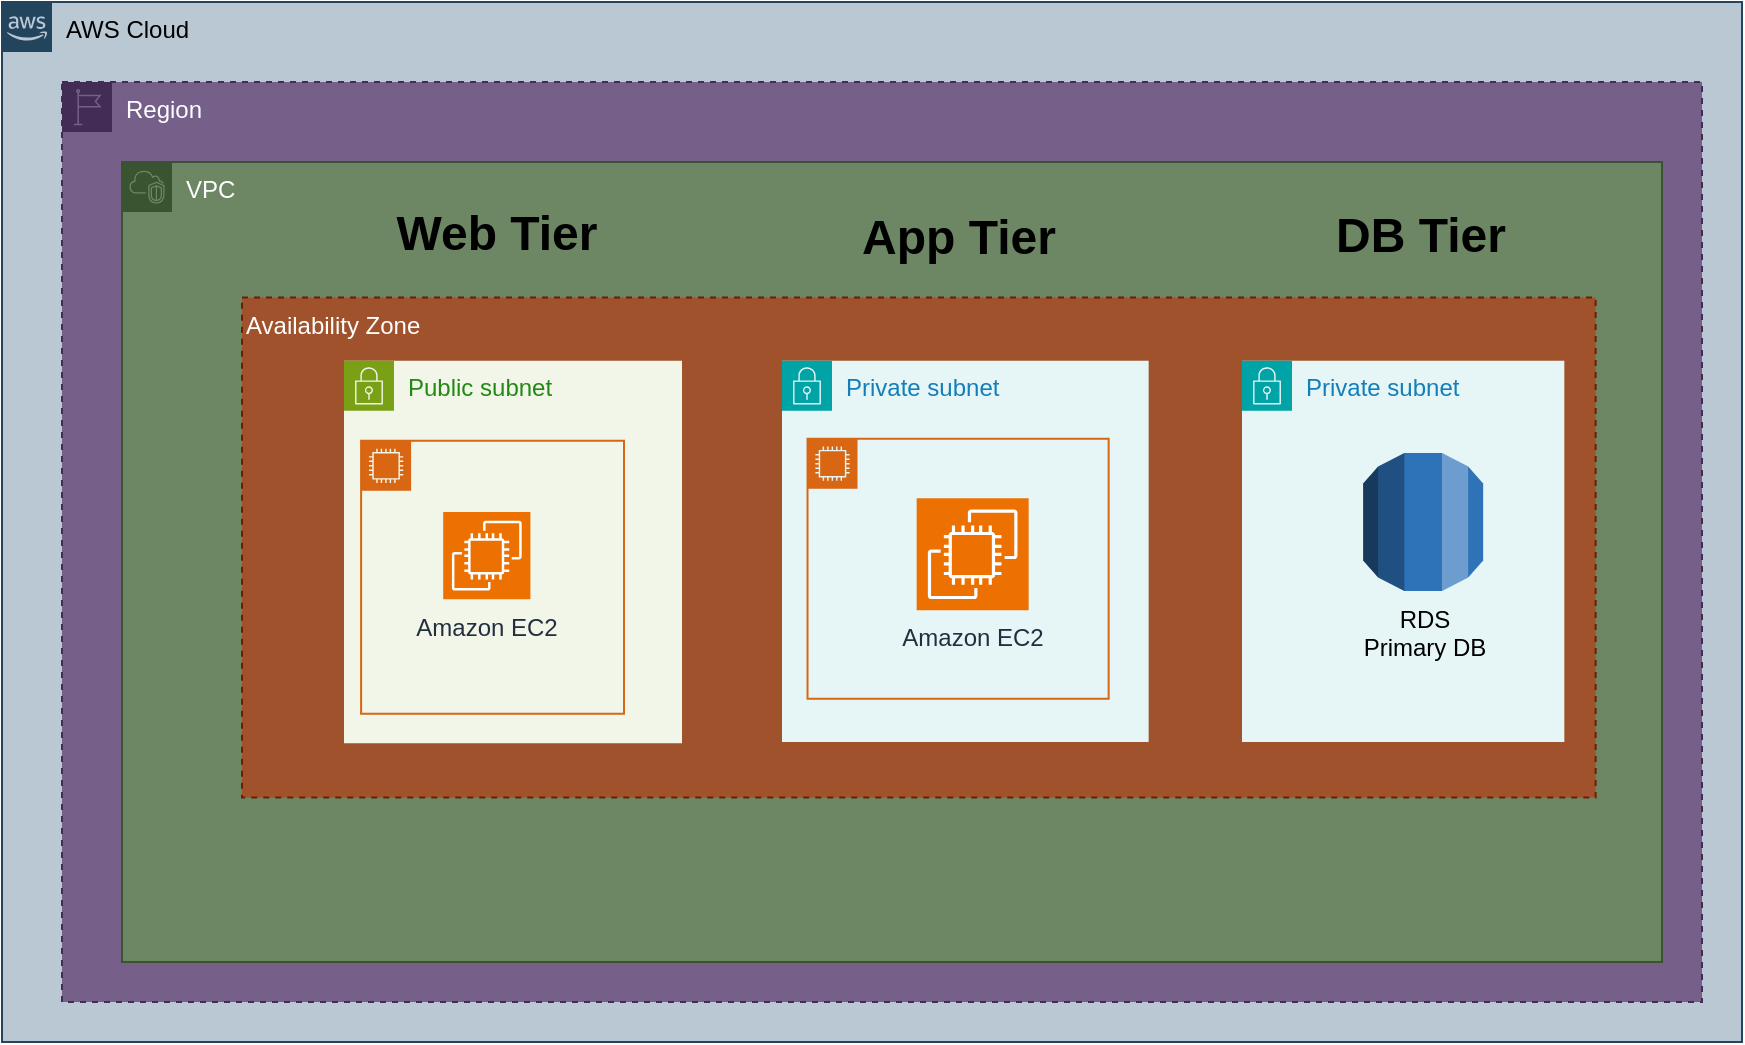 <mxfile version="26.2.5">
  <diagram id="Ht1M8jgEwFfnCIfOTk4-" name="Page-1">
    <mxGraphModel dx="948" dy="515" grid="1" gridSize="10" guides="1" tooltips="1" connect="1" arrows="1" fold="1" page="1" pageScale="1" pageWidth="1169" pageHeight="827" math="0" shadow="0">
      <root>
        <mxCell id="0" />
        <mxCell id="1" parent="0" />
        <mxCell id="5SgZXuhHgY7JFi6Utp-u-1" value="AWS Cloud" style="points=[[0,0],[0.25,0],[0.5,0],[0.75,0],[1,0],[1,0.25],[1,0.5],[1,0.75],[1,1],[0.75,1],[0.5,1],[0.25,1],[0,1],[0,0.75],[0,0.5],[0,0.25]];outlineConnect=0;html=1;whiteSpace=wrap;fontSize=12;fontStyle=0;container=0;pointerEvents=0;collapsible=0;recursiveResize=0;shape=mxgraph.aws4.group;grIcon=mxgraph.aws4.group_aws_cloud_alt;strokeColor=#23445d;fillColor=#bac8d3;verticalAlign=top;align=left;spacingLeft=30;dashed=0;fillStyle=auto;" parent="1" vertex="1">
          <mxGeometry x="260" y="240" width="870" height="520" as="geometry" />
        </mxCell>
        <mxCell id="5SgZXuhHgY7JFi6Utp-u-3" value="Region" style="points=[[0,0],[0.25,0],[0.5,0],[0.75,0],[1,0],[1,0.25],[1,0.5],[1,0.75],[1,1],[0.75,1],[0.5,1],[0.25,1],[0,1],[0,0.75],[0,0.5],[0,0.25]];outlineConnect=0;html=1;whiteSpace=wrap;fontSize=12;fontStyle=0;container=0;pointerEvents=0;collapsible=0;recursiveResize=0;shape=mxgraph.aws4.group;grIcon=mxgraph.aws4.group_region;strokeColor=#432D57;fillColor=#76608a;verticalAlign=top;align=left;spacingLeft=30;fontColor=#ffffff;dashed=1;" parent="1" vertex="1">
          <mxGeometry x="290" y="280" width="820" height="460" as="geometry" />
        </mxCell>
        <mxCell id="5SgZXuhHgY7JFi6Utp-u-4" value="VPC" style="points=[[0,0],[0.25,0],[0.5,0],[0.75,0],[1,0],[1,0.25],[1,0.5],[1,0.75],[1,1],[0.75,1],[0.5,1],[0.25,1],[0,1],[0,0.75],[0,0.5],[0,0.25]];outlineConnect=0;html=1;whiteSpace=wrap;fontSize=12;fontStyle=0;container=0;pointerEvents=0;collapsible=0;recursiveResize=0;shape=mxgraph.aws4.group;grIcon=mxgraph.aws4.group_vpc2;strokeColor=#3A5431;fillColor=#6d8764;verticalAlign=top;align=left;spacingLeft=30;fontColor=#ffffff;dashed=0;" parent="1" vertex="1">
          <mxGeometry x="320" y="320" width="770" height="400" as="geometry" />
        </mxCell>
        <mxCell id="5SgZXuhHgY7JFi6Utp-u-6" value="Availability Zone" style="fillColor=#a0522d;strokeColor=#6D1F00;dashed=1;verticalAlign=top;fontStyle=0;fontColor=#ffffff;whiteSpace=wrap;html=1;movable=1;resizable=1;rotatable=1;deletable=1;editable=1;locked=0;connectable=1;container=0;align=left;" parent="1" vertex="1">
          <mxGeometry x="380" y="387.79" width="676.82" height="250" as="geometry" />
        </mxCell>
        <mxCell id="5SgZXuhHgY7JFi6Utp-u-33" value="Private subnet" style="points=[[0,0],[0.25,0],[0.5,0],[0.75,0],[1,0],[1,0.25],[1,0.5],[1,0.75],[1,1],[0.75,1],[0.5,1],[0.25,1],[0,1],[0,0.75],[0,0.5],[0,0.25]];outlineConnect=0;gradientColor=none;html=1;whiteSpace=wrap;fontSize=12;fontStyle=0;container=0;pointerEvents=0;collapsible=0;recursiveResize=0;shape=mxgraph.aws4.group;grIcon=mxgraph.aws4.group_security_group;grStroke=0;strokeColor=#00A4A6;fillColor=#E6F6F7;verticalAlign=top;align=left;spacingLeft=30;fontColor=#147EBA;dashed=0;" parent="1" vertex="1">
          <mxGeometry x="880" y="419.41" width="161.16" height="190.59" as="geometry" />
        </mxCell>
        <mxCell id="5SgZXuhHgY7JFi6Utp-u-34" value="RDS&lt;div&gt;Primary DB&lt;/div&gt;" style="outlineConnect=0;dashed=0;verticalLabelPosition=bottom;verticalAlign=top;align=center;html=1;shape=mxgraph.aws3.rds;fillColor=#2E73B8;gradientColor=none;container=0;" parent="1" vertex="1">
          <mxGeometry x="940.58" y="465.441" width="60" height="69.118" as="geometry" />
        </mxCell>
        <mxCell id="5SgZXuhHgY7JFi6Utp-u-17" value="Private subnet" style="points=[[0,0],[0.25,0],[0.5,0],[0.75,0],[1,0],[1,0.25],[1,0.5],[1,0.75],[1,1],[0.75,1],[0.5,1],[0.25,1],[0,1],[0,0.75],[0,0.5],[0,0.25]];outlineConnect=0;gradientColor=none;html=1;whiteSpace=wrap;fontSize=12;fontStyle=0;container=0;pointerEvents=0;collapsible=0;recursiveResize=0;shape=mxgraph.aws4.group;grIcon=mxgraph.aws4.group_security_group;grStroke=0;strokeColor=#00A4A6;fillColor=#E6F6F7;verticalAlign=top;align=left;spacingLeft=30;fontColor=#147EBA;dashed=0;" parent="1" vertex="1">
          <mxGeometry x="650" y="419.41" width="183.33" height="190.59" as="geometry" />
        </mxCell>
        <mxCell id="5SgZXuhHgY7JFi6Utp-u-18" value="" style="points=[[0,0],[0.25,0],[0.5,0],[0.75,0],[1,0],[1,0.25],[1,0.5],[1,0.75],[1,1],[0.75,1],[0.5,1],[0.25,1],[0,1],[0,0.75],[0,0.5],[0,0.25]];outlineConnect=0;gradientColor=none;html=1;whiteSpace=wrap;fontSize=12;fontStyle=0;container=0;pointerEvents=0;collapsible=0;recursiveResize=0;shape=mxgraph.aws4.group;grIcon=mxgraph.aws4.group_ec2_instance_contents;strokeColor=#D86613;fillColor=none;verticalAlign=top;align=left;spacingLeft=30;fontColor=#D86613;dashed=0;" parent="1" vertex="1">
          <mxGeometry x="662.76" y="458.36" width="150.57" height="130" as="geometry" />
        </mxCell>
        <object label="Amazon EC2" id="5SgZXuhHgY7JFi6Utp-u-19">
          <mxCell style="sketch=0;points=[[0,0,0],[0.25,0,0],[0.5,0,0],[0.75,0,0],[1,0,0],[0,1,0],[0.25,1,0],[0.5,1,0],[0.75,1,0],[1,1,0],[0,0.25,0],[0,0.5,0],[0,0.75,0],[1,0.25,0],[1,0.5,0],[1,0.75,0]];outlineConnect=0;fontColor=#232F3E;fillColor=#ED7100;strokeColor=#ffffff;dashed=0;verticalLabelPosition=bottom;verticalAlign=top;align=center;html=1;fontSize=12;fontStyle=0;aspect=fixed;shape=mxgraph.aws4.resourceIcon;resIcon=mxgraph.aws4.ec2;container=0;" parent="1" vertex="1">
            <mxGeometry x="717.33" y="488.15" width="56" height="56" as="geometry" />
          </mxCell>
        </object>
        <mxCell id="5SgZXuhHgY7JFi6Utp-u-35" value="Web Tier" style="text;strokeColor=none;fillColor=none;html=1;fontSize=24;fontStyle=1;verticalAlign=middle;align=center;container=0;flipH=0;flipV=1;" parent="1" vertex="1">
          <mxGeometry x="457" y="336" width="100" height="40" as="geometry" />
        </mxCell>
        <mxCell id="5SgZXuhHgY7JFi6Utp-u-36" value="App Tier" style="text;strokeColor=none;fillColor=none;html=1;fontSize=24;fontStyle=1;verticalAlign=middle;align=center;container=0;flipH=0;flipV=1;" parent="1" vertex="1">
          <mxGeometry x="688" y="338.36" width="100" height="40" as="geometry" />
        </mxCell>
        <mxCell id="5SgZXuhHgY7JFi6Utp-u-43" value="DB Tier" style="text;strokeColor=none;fillColor=none;html=1;fontSize=24;fontStyle=1;verticalAlign=middle;align=center;container=0;flipH=0;flipV=1;" parent="1" vertex="1">
          <mxGeometry x="919.09" y="337" width="100" height="40" as="geometry" />
        </mxCell>
        <mxCell id="5SgZXuhHgY7JFi6Utp-u-9" value="Public subnet" style="points=[[0,0],[0.25,0],[0.5,0],[0.75,0],[1,0],[1,0.25],[1,0.5],[1,0.75],[1,1],[0.75,1],[0.5,1],[0.25,1],[0,1],[0,0.75],[0,0.5],[0,0.25]];outlineConnect=0;gradientColor=none;html=1;whiteSpace=wrap;fontSize=12;fontStyle=0;container=0;pointerEvents=0;collapsible=0;recursiveResize=0;shape=mxgraph.aws4.group;grIcon=mxgraph.aws4.group_security_group;grStroke=0;strokeColor=#7AA116;fillColor=#F2F6E8;verticalAlign=top;align=left;spacingLeft=30;fontColor=#248814;dashed=0;" parent="1" vertex="1">
          <mxGeometry x="431" y="419.41" width="169" height="191.18" as="geometry" />
        </mxCell>
        <mxCell id="5SgZXuhHgY7JFi6Utp-u-11" value="" style="points=[[0,0],[0.25,0],[0.5,0],[0.75,0],[1,0],[1,0.25],[1,0.5],[1,0.75],[1,1],[0.75,1],[0.5,1],[0.25,1],[0,1],[0,0.75],[0,0.5],[0,0.25]];outlineConnect=0;gradientColor=none;html=1;whiteSpace=wrap;fontSize=12;fontStyle=0;container=0;pointerEvents=0;collapsible=0;recursiveResize=0;shape=mxgraph.aws4.group;grIcon=mxgraph.aws4.group_ec2_instance_contents;strokeColor=#D86613;fillColor=none;verticalAlign=top;align=left;spacingLeft=30;fontColor=#D86613;dashed=0;" parent="1" vertex="1">
          <mxGeometry x="439.55" y="459.41" width="131.45" height="136.47" as="geometry" />
        </mxCell>
        <object label="Amazon EC2" id="5SgZXuhHgY7JFi6Utp-u-13">
          <mxCell style="sketch=0;points=[[0,0,0],[0.25,0,0],[0.5,0,0],[0.75,0,0],[1,0,0],[0,1,0],[0.25,1,0],[0.5,1,0],[0.75,1,0],[1,1,0],[0,0.25,0],[0,0.5,0],[0,0.75,0],[1,0.25,0],[1,0.5,0],[1,0.75,0]];outlineConnect=0;fontColor=#232F3E;fillColor=#ED7100;strokeColor=#ffffff;dashed=0;verticalLabelPosition=bottom;verticalAlign=top;align=center;html=1;fontSize=12;fontStyle=0;aspect=fixed;shape=mxgraph.aws4.resourceIcon;resIcon=mxgraph.aws4.ec2;container=0;" parent="1" vertex="1">
            <mxGeometry x="480.593" y="495.057" width="43.609" height="43.609" as="geometry" />
          </mxCell>
        </object>
      </root>
    </mxGraphModel>
  </diagram>
</mxfile>
